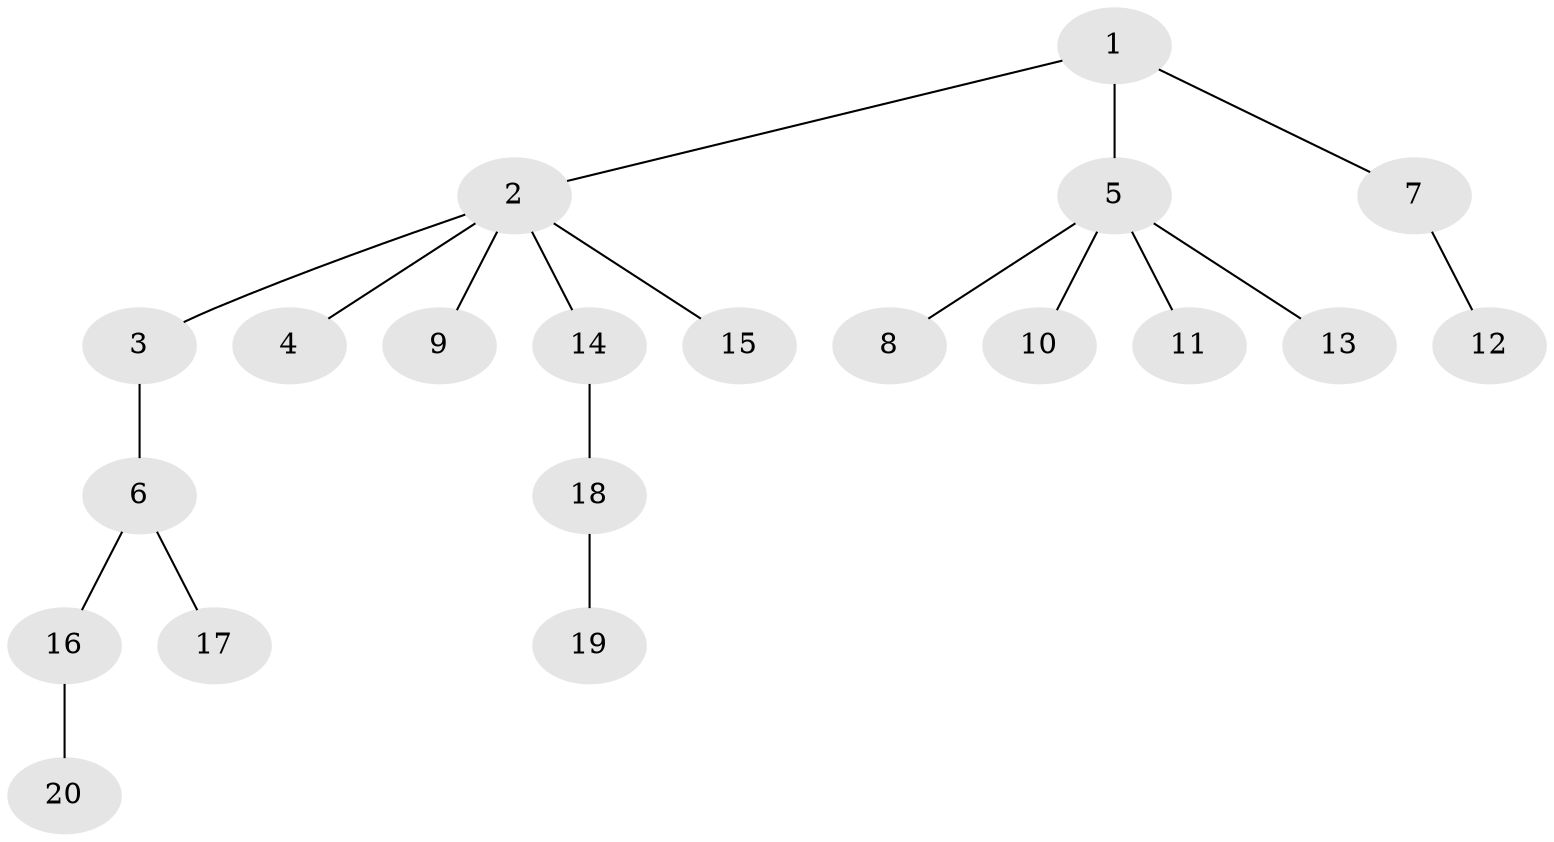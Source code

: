 // Generated by graph-tools (version 1.1) at 2025/46/02/15/25 05:46:28]
// undirected, 20 vertices, 19 edges
graph export_dot {
graph [start="1"]
  node [color=gray90,style=filled];
  1;
  2;
  3;
  4;
  5;
  6;
  7;
  8;
  9;
  10;
  11;
  12;
  13;
  14;
  15;
  16;
  17;
  18;
  19;
  20;
  1 -- 2;
  1 -- 5;
  1 -- 7;
  2 -- 3;
  2 -- 4;
  2 -- 9;
  2 -- 14;
  2 -- 15;
  3 -- 6;
  5 -- 8;
  5 -- 10;
  5 -- 11;
  5 -- 13;
  6 -- 16;
  6 -- 17;
  7 -- 12;
  14 -- 18;
  16 -- 20;
  18 -- 19;
}
